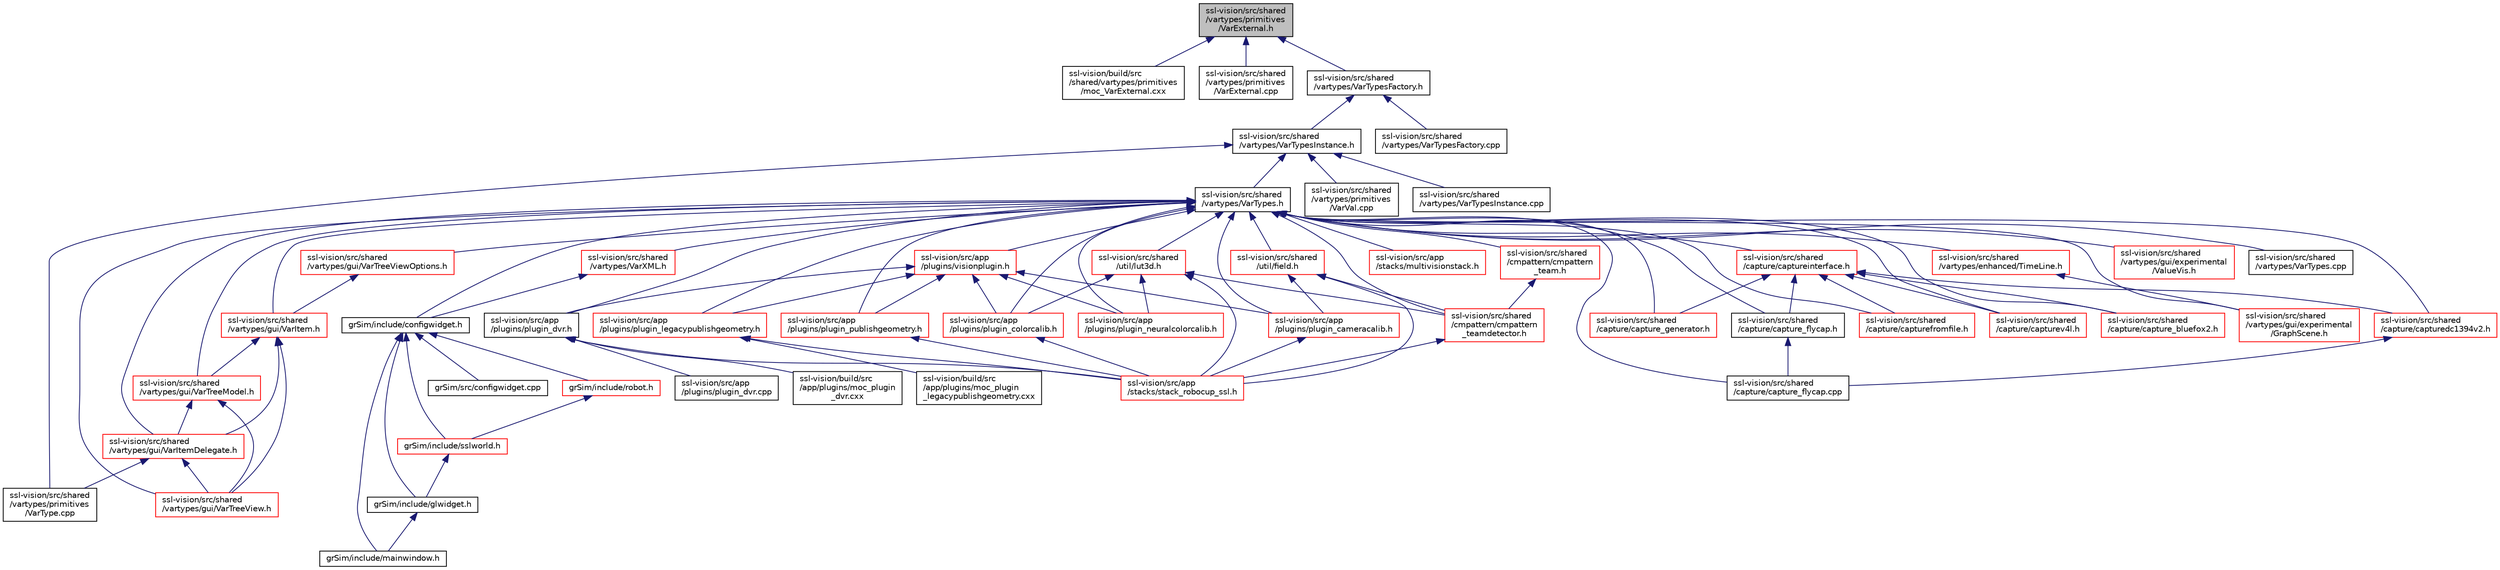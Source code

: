 digraph "ssl-vision/src/shared/vartypes/primitives/VarExternal.h"
{
 // INTERACTIVE_SVG=YES
  edge [fontname="Helvetica",fontsize="10",labelfontname="Helvetica",labelfontsize="10"];
  node [fontname="Helvetica",fontsize="10",shape=record];
  Node1 [label="ssl-vision/src/shared\l/vartypes/primitives\l/VarExternal.h",height=0.2,width=0.4,color="black", fillcolor="grey75", style="filled", fontcolor="black"];
  Node1 -> Node2 [dir="back",color="midnightblue",fontsize="10",style="solid",fontname="Helvetica"];
  Node2 [label="ssl-vision/build/src\l/shared/vartypes/primitives\l/moc_VarExternal.cxx",height=0.2,width=0.4,color="black", fillcolor="white", style="filled",URL="$dd/dd5/moc___var_external_8cxx.html"];
  Node1 -> Node3 [dir="back",color="midnightblue",fontsize="10",style="solid",fontname="Helvetica"];
  Node3 [label="ssl-vision/src/shared\l/vartypes/primitives\l/VarExternal.cpp",height=0.2,width=0.4,color="black", fillcolor="white", style="filled",URL="$df/de2/_var_external_8cpp.html",tooltip="C++ Implementation: VarExternal. "];
  Node1 -> Node4 [dir="back",color="midnightblue",fontsize="10",style="solid",fontname="Helvetica"];
  Node4 [label="ssl-vision/src/shared\l/vartypes/VarTypesFactory.h",height=0.2,width=0.4,color="black", fillcolor="white", style="filled",URL="$d2/d10/_var_types_factory_8h.html"];
  Node4 -> Node5 [dir="back",color="midnightblue",fontsize="10",style="solid",fontname="Helvetica"];
  Node5 [label="ssl-vision/src/shared\l/vartypes/VarTypesInstance.h",height=0.2,width=0.4,color="black", fillcolor="white", style="filled",URL="$df/de3/_var_types_instance_8h.html"];
  Node5 -> Node6 [dir="back",color="midnightblue",fontsize="10",style="solid",fontname="Helvetica"];
  Node6 [label="ssl-vision/src/shared\l/vartypes/primitives\l/VarType.cpp",height=0.2,width=0.4,color="black", fillcolor="white", style="filled",URL="$dc/d36/_var_type_8cpp.html",tooltip="C++ Implementation: VarType. "];
  Node5 -> Node7 [dir="back",color="midnightblue",fontsize="10",style="solid",fontname="Helvetica"];
  Node7 [label="ssl-vision/src/shared\l/vartypes/primitives\l/VarVal.cpp",height=0.2,width=0.4,color="black", fillcolor="white", style="filled",URL="$d7/d8b/_var_val_8cpp.html"];
  Node5 -> Node8 [dir="back",color="midnightblue",fontsize="10",style="solid",fontname="Helvetica"];
  Node8 [label="ssl-vision/src/shared\l/vartypes/VarTypes.h",height=0.2,width=0.4,color="black", fillcolor="white", style="filled",URL="$d1/d9a/_var_types_8h.html",tooltip="The main header for the VarTypes system. "];
  Node8 -> Node9 [dir="back",color="midnightblue",fontsize="10",style="solid",fontname="Helvetica"];
  Node9 [label="grSim/include/configwidget.h",height=0.2,width=0.4,color="black", fillcolor="white", style="filled",URL="$d6/de5/configwidget_8h.html"];
  Node9 -> Node10 [dir="back",color="midnightblue",fontsize="10",style="solid",fontname="Helvetica"];
  Node10 [label="grSim/include/robot.h",height=0.2,width=0.4,color="red", fillcolor="white", style="filled",URL="$d1/d9c/robot_8h.html"];
  Node10 -> Node11 [dir="back",color="midnightblue",fontsize="10",style="solid",fontname="Helvetica"];
  Node11 [label="grSim/include/sslworld.h",height=0.2,width=0.4,color="red", fillcolor="white", style="filled",URL="$d4/d4c/sslworld_8h.html"];
  Node11 -> Node12 [dir="back",color="midnightblue",fontsize="10",style="solid",fontname="Helvetica"];
  Node12 [label="grSim/include/glwidget.h",height=0.2,width=0.4,color="black", fillcolor="white", style="filled",URL="$d6/d70/gr_sim_2include_2glwidget_8h.html"];
  Node12 -> Node13 [dir="back",color="midnightblue",fontsize="10",style="solid",fontname="Helvetica"];
  Node13 [label="grSim/include/mainwindow.h",height=0.2,width=0.4,color="black", fillcolor="white", style="filled",URL="$de/d37/gr_sim_2include_2mainwindow_8h.html"];
  Node9 -> Node11 [dir="back",color="midnightblue",fontsize="10",style="solid",fontname="Helvetica"];
  Node9 -> Node12 [dir="back",color="midnightblue",fontsize="10",style="solid",fontname="Helvetica"];
  Node9 -> Node13 [dir="back",color="midnightblue",fontsize="10",style="solid",fontname="Helvetica"];
  Node9 -> Node14 [dir="back",color="midnightblue",fontsize="10",style="solid",fontname="Helvetica"];
  Node14 [label="grSim/src/configwidget.cpp",height=0.2,width=0.4,color="black", fillcolor="white", style="filled",URL="$da/da5/configwidget_8cpp.html"];
  Node8 -> Node15 [dir="back",color="midnightblue",fontsize="10",style="solid",fontname="Helvetica"];
  Node15 [label="ssl-vision/src/app\l/plugins/plugin_dvr.h",height=0.2,width=0.4,color="black", fillcolor="white", style="filled",URL="$d1/df0/plugin__dvr_8h.html",tooltip="C++ Interface: plugin_dvr. "];
  Node15 -> Node16 [dir="back",color="midnightblue",fontsize="10",style="solid",fontname="Helvetica"];
  Node16 [label="ssl-vision/build/src\l/app/plugins/moc_plugin\l_dvr.cxx",height=0.2,width=0.4,color="black", fillcolor="white", style="filled",URL="$d3/dfa/moc__plugin__dvr_8cxx.html"];
  Node15 -> Node17 [dir="back",color="midnightblue",fontsize="10",style="solid",fontname="Helvetica"];
  Node17 [label="ssl-vision/src/app\l/stacks/stack_robocup_ssl.h",height=0.2,width=0.4,color="red", fillcolor="white", style="filled",URL="$d1/d92/stack__robocup__ssl_8h.html",tooltip="C++ Interface: stack_robocup_ssl. "];
  Node15 -> Node18 [dir="back",color="midnightblue",fontsize="10",style="solid",fontname="Helvetica"];
  Node18 [label="ssl-vision/src/app\l/plugins/plugin_dvr.cpp",height=0.2,width=0.4,color="black", fillcolor="white", style="filled",URL="$d5/d9e/plugin__dvr_8cpp.html",tooltip="C++ Implementation: plugin_dvr. "];
  Node8 -> Node19 [dir="back",color="midnightblue",fontsize="10",style="solid",fontname="Helvetica"];
  Node19 [label="ssl-vision/src/app\l/plugins/plugin_legacypublishgeometry.h",height=0.2,width=0.4,color="red", fillcolor="white", style="filled",URL="$d7/db2/plugin__legacypublishgeometry_8h.html",tooltip="C++ Interface: plugin_legacypublishgeometry. "];
  Node19 -> Node20 [dir="back",color="midnightblue",fontsize="10",style="solid",fontname="Helvetica"];
  Node20 [label="ssl-vision/build/src\l/app/plugins/moc_plugin\l_legacypublishgeometry.cxx",height=0.2,width=0.4,color="black", fillcolor="white", style="filled",URL="$d1/de1/moc__plugin__legacypublishgeometry_8cxx.html"];
  Node19 -> Node17 [dir="back",color="midnightblue",fontsize="10",style="solid",fontname="Helvetica"];
  Node8 -> Node21 [dir="back",color="midnightblue",fontsize="10",style="solid",fontname="Helvetica"];
  Node21 [label="ssl-vision/src/app\l/plugins/plugin_publishgeometry.h",height=0.2,width=0.4,color="red", fillcolor="white", style="filled",URL="$d8/d45/plugin__publishgeometry_8h.html",tooltip="C++ Interface: plugin_publishgeometry. "];
  Node21 -> Node17 [dir="back",color="midnightblue",fontsize="10",style="solid",fontname="Helvetica"];
  Node8 -> Node22 [dir="back",color="midnightblue",fontsize="10",style="solid",fontname="Helvetica"];
  Node22 [label="ssl-vision/src/app\l/plugins/visionplugin.h",height=0.2,width=0.4,color="red", fillcolor="white", style="filled",URL="$d8/de0/visionplugin_8h.html",tooltip="C++ Interface: VisionPlugin. "];
  Node22 -> Node15 [dir="back",color="midnightblue",fontsize="10",style="solid",fontname="Helvetica"];
  Node22 -> Node19 [dir="back",color="midnightblue",fontsize="10",style="solid",fontname="Helvetica"];
  Node22 -> Node21 [dir="back",color="midnightblue",fontsize="10",style="solid",fontname="Helvetica"];
  Node22 -> Node23 [dir="back",color="midnightblue",fontsize="10",style="solid",fontname="Helvetica"];
  Node23 [label="ssl-vision/src/app\l/plugins/plugin_cameracalib.h",height=0.2,width=0.4,color="red", fillcolor="white", style="filled",URL="$da/d18/plugin__cameracalib_8h.html",tooltip="C++ Interface: plugin_cameracalib. "];
  Node23 -> Node17 [dir="back",color="midnightblue",fontsize="10",style="solid",fontname="Helvetica"];
  Node22 -> Node24 [dir="back",color="midnightblue",fontsize="10",style="solid",fontname="Helvetica"];
  Node24 [label="ssl-vision/src/app\l/plugins/plugin_colorcalib.h",height=0.2,width=0.4,color="red", fillcolor="white", style="filled",URL="$da/df9/plugin__colorcalib_8h.html",tooltip="C++ Interface: plugin_colorcalib. "];
  Node24 -> Node17 [dir="back",color="midnightblue",fontsize="10",style="solid",fontname="Helvetica"];
  Node22 -> Node25 [dir="back",color="midnightblue",fontsize="10",style="solid",fontname="Helvetica"];
  Node25 [label="ssl-vision/src/app\l/plugins/plugin_neuralcolorcalib.h",height=0.2,width=0.4,color="red", fillcolor="white", style="filled",URL="$d4/d83/plugin__neuralcolorcalib_8h.html",tooltip="C++ Interface: plugin_neuralcolorcalib. "];
  Node8 -> Node26 [dir="back",color="midnightblue",fontsize="10",style="solid",fontname="Helvetica"];
  Node26 [label="ssl-vision/src/app\l/stacks/multivisionstack.h",height=0.2,width=0.4,color="red", fillcolor="white", style="filled",URL="$d4/de9/multivisionstack_8h.html",tooltip="C++ Interface: MultiVisionStack. "];
  Node8 -> Node27 [dir="back",color="midnightblue",fontsize="10",style="solid",fontname="Helvetica"];
  Node27 [label="ssl-vision/src/shared\l/capture/captureinterface.h",height=0.2,width=0.4,color="red", fillcolor="white", style="filled",URL="$d4/d08/captureinterface_8h.html",tooltip="C++ Implementation: CaptureInterface. "];
  Node27 -> Node28 [dir="back",color="midnightblue",fontsize="10",style="solid",fontname="Helvetica"];
  Node28 [label="ssl-vision/src/shared\l/capture/capture_generator.h",height=0.2,width=0.4,color="red", fillcolor="white", style="filled",URL="$d1/d71/capture__generator_8h.html",tooltip="C++ Interface: CaptureGenerator. "];
  Node27 -> Node29 [dir="back",color="midnightblue",fontsize="10",style="solid",fontname="Helvetica"];
  Node29 [label="ssl-vision/src/shared\l/capture/capturedc1394v2.h",height=0.2,width=0.4,color="red", fillcolor="white", style="filled",URL="$df/dc3/capturedc1394v2_8h.html",tooltip="C++ Interface: CaptureDC1394v2. "];
  Node29 -> Node30 [dir="back",color="midnightblue",fontsize="10",style="solid",fontname="Helvetica"];
  Node30 [label="ssl-vision/src/shared\l/capture/capture_flycap.cpp",height=0.2,width=0.4,color="black", fillcolor="white", style="filled",URL="$d3/d54/capture__flycap_8cpp.html",tooltip="C++ Interface: CaptureGigE. "];
  Node27 -> Node31 [dir="back",color="midnightblue",fontsize="10",style="solid",fontname="Helvetica"];
  Node31 [label="ssl-vision/src/shared\l/capture/capturefromfile.h",height=0.2,width=0.4,color="red", fillcolor="white", style="filled",URL="$dc/d8d/capturefromfile_8h.html",tooltip="C++ Interface: CaptureFromFile. "];
  Node27 -> Node32 [dir="back",color="midnightblue",fontsize="10",style="solid",fontname="Helvetica"];
  Node32 [label="ssl-vision/src/shared\l/capture/capturev4l.h",height=0.2,width=0.4,color="red", fillcolor="white", style="filled",URL="$d9/df3/capturev4l_8h.html",tooltip="C++ Interface: CaptureV4L. "];
  Node27 -> Node33 [dir="back",color="midnightblue",fontsize="10",style="solid",fontname="Helvetica"];
  Node33 [label="ssl-vision/src/shared\l/capture/capture_bluefox2.h",height=0.2,width=0.4,color="red", fillcolor="white", style="filled",URL="$dd/d5d/capture__bluefox2_8h.html",tooltip="C++ Interface: CaptureBlueFox2. "];
  Node27 -> Node34 [dir="back",color="midnightblue",fontsize="10",style="solid",fontname="Helvetica"];
  Node34 [label="ssl-vision/src/shared\l/capture/capture_flycap.h",height=0.2,width=0.4,color="black", fillcolor="white", style="filled",URL="$d5/d92/capture__flycap_8h.html",tooltip="C++ Interface: CaptureFlycap. "];
  Node34 -> Node30 [dir="back",color="midnightblue",fontsize="10",style="solid",fontname="Helvetica"];
  Node8 -> Node28 [dir="back",color="midnightblue",fontsize="10",style="solid",fontname="Helvetica"];
  Node8 -> Node29 [dir="back",color="midnightblue",fontsize="10",style="solid",fontname="Helvetica"];
  Node8 -> Node31 [dir="back",color="midnightblue",fontsize="10",style="solid",fontname="Helvetica"];
  Node8 -> Node32 [dir="back",color="midnightblue",fontsize="10",style="solid",fontname="Helvetica"];
  Node8 -> Node35 [dir="back",color="midnightblue",fontsize="10",style="solid",fontname="Helvetica"];
  Node35 [label="ssl-vision/src/shared\l/cmpattern/cmpattern\l_team.h",height=0.2,width=0.4,color="red", fillcolor="white", style="filled",URL="$de/d0b/cmpattern__team_8h.html",tooltip="C++ Interface: team. "];
  Node35 -> Node36 [dir="back",color="midnightblue",fontsize="10",style="solid",fontname="Helvetica"];
  Node36 [label="ssl-vision/src/shared\l/cmpattern/cmpattern\l_teamdetector.h",height=0.2,width=0.4,color="red", fillcolor="white", style="filled",URL="$dc/d90/cmpattern__teamdetector_8h.html",tooltip="C++ Interface: teamdetector. "];
  Node36 -> Node17 [dir="back",color="midnightblue",fontsize="10",style="solid",fontname="Helvetica"];
  Node8 -> Node36 [dir="back",color="midnightblue",fontsize="10",style="solid",fontname="Helvetica"];
  Node8 -> Node37 [dir="back",color="midnightblue",fontsize="10",style="solid",fontname="Helvetica"];
  Node37 [label="ssl-vision/src/shared\l/util/field.h",height=0.2,width=0.4,color="red", fillcolor="white", style="filled",URL="$d5/d5a/field_8h.html",tooltip="Definition of field dimensions. "];
  Node37 -> Node17 [dir="back",color="midnightblue",fontsize="10",style="solid",fontname="Helvetica"];
  Node37 -> Node36 [dir="back",color="midnightblue",fontsize="10",style="solid",fontname="Helvetica"];
  Node37 -> Node23 [dir="back",color="midnightblue",fontsize="10",style="solid",fontname="Helvetica"];
  Node8 -> Node38 [dir="back",color="midnightblue",fontsize="10",style="solid",fontname="Helvetica"];
  Node38 [label="ssl-vision/src/shared\l/util/lut3d.h",height=0.2,width=0.4,color="red", fillcolor="white", style="filled",URL="$d4/d82/lut3d_8h.html",tooltip="C++ Interface: LUT3D. "];
  Node38 -> Node17 [dir="back",color="midnightblue",fontsize="10",style="solid",fontname="Helvetica"];
  Node38 -> Node36 [dir="back",color="midnightblue",fontsize="10",style="solid",fontname="Helvetica"];
  Node38 -> Node24 [dir="back",color="midnightblue",fontsize="10",style="solid",fontname="Helvetica"];
  Node38 -> Node25 [dir="back",color="midnightblue",fontsize="10",style="solid",fontname="Helvetica"];
  Node8 -> Node39 [dir="back",color="midnightblue",fontsize="10",style="solid",fontname="Helvetica"];
  Node39 [label="ssl-vision/src/shared\l/vartypes/gui/VarItem.h",height=0.2,width=0.4,color="red", fillcolor="white", style="filled",URL="$d8/d85/_var_item_8h.html",tooltip="C++ Interface: VarItem. "];
  Node39 -> Node40 [dir="back",color="midnightblue",fontsize="10",style="solid",fontname="Helvetica"];
  Node40 [label="ssl-vision/src/shared\l/vartypes/gui/VarItemDelegate.h",height=0.2,width=0.4,color="red", fillcolor="white", style="filled",URL="$d8/d1a/_var_item_delegate_8h.html",tooltip="C++ Interface: VarItemDelegate. "];
  Node40 -> Node41 [dir="back",color="midnightblue",fontsize="10",style="solid",fontname="Helvetica"];
  Node41 [label="ssl-vision/src/shared\l/vartypes/gui/VarTreeView.h",height=0.2,width=0.4,color="red", fillcolor="white", style="filled",URL="$da/d9c/_var_tree_view_8h.html",tooltip="C++ Interface: VarTreeView. "];
  Node40 -> Node6 [dir="back",color="midnightblue",fontsize="10",style="solid",fontname="Helvetica"];
  Node39 -> Node42 [dir="back",color="midnightblue",fontsize="10",style="solid",fontname="Helvetica"];
  Node42 [label="ssl-vision/src/shared\l/vartypes/gui/VarTreeModel.h",height=0.2,width=0.4,color="red", fillcolor="white", style="filled",URL="$db/d97/_var_tree_model_8h.html",tooltip="C++ Implementation: VarTreeModel. "];
  Node42 -> Node40 [dir="back",color="midnightblue",fontsize="10",style="solid",fontname="Helvetica"];
  Node42 -> Node41 [dir="back",color="midnightblue",fontsize="10",style="solid",fontname="Helvetica"];
  Node39 -> Node41 [dir="back",color="midnightblue",fontsize="10",style="solid",fontname="Helvetica"];
  Node8 -> Node43 [dir="back",color="midnightblue",fontsize="10",style="solid",fontname="Helvetica"];
  Node43 [label="ssl-vision/src/shared\l/vartypes/gui/VarTreeViewOptions.h",height=0.2,width=0.4,color="red", fillcolor="white", style="filled",URL="$d8/dd2/_var_tree_view_options_8h.html",tooltip="C++ Interface: VarTreeViewOptions. "];
  Node43 -> Node39 [dir="back",color="midnightblue",fontsize="10",style="solid",fontname="Helvetica"];
  Node8 -> Node40 [dir="back",color="midnightblue",fontsize="10",style="solid",fontname="Helvetica"];
  Node8 -> Node42 [dir="back",color="midnightblue",fontsize="10",style="solid",fontname="Helvetica"];
  Node8 -> Node41 [dir="back",color="midnightblue",fontsize="10",style="solid",fontname="Helvetica"];
  Node8 -> Node23 [dir="back",color="midnightblue",fontsize="10",style="solid",fontname="Helvetica"];
  Node8 -> Node24 [dir="back",color="midnightblue",fontsize="10",style="solid",fontname="Helvetica"];
  Node8 -> Node25 [dir="back",color="midnightblue",fontsize="10",style="solid",fontname="Helvetica"];
  Node8 -> Node33 [dir="back",color="midnightblue",fontsize="10",style="solid",fontname="Helvetica"];
  Node8 -> Node34 [dir="back",color="midnightblue",fontsize="10",style="solid",fontname="Helvetica"];
  Node8 -> Node30 [dir="back",color="midnightblue",fontsize="10",style="solid",fontname="Helvetica"];
  Node8 -> Node44 [dir="back",color="midnightblue",fontsize="10",style="solid",fontname="Helvetica"];
  Node44 [label="ssl-vision/src/shared\l/vartypes/enhanced/TimeLine.h",height=0.2,width=0.4,color="red", fillcolor="white", style="filled",URL="$d0/d45/_time_line_8h.html",tooltip="C++ Interface: TimeLine. "];
  Node44 -> Node45 [dir="back",color="midnightblue",fontsize="10",style="solid",fontname="Helvetica"];
  Node45 [label="ssl-vision/src/shared\l/vartypes/gui/experimental\l/GraphScene.h",height=0.2,width=0.4,color="red", fillcolor="white", style="filled",URL="$da/d24/_graph_scene_8h.html",tooltip="C++ Interface: GraphScene. "];
  Node8 -> Node45 [dir="back",color="midnightblue",fontsize="10",style="solid",fontname="Helvetica"];
  Node8 -> Node46 [dir="back",color="midnightblue",fontsize="10",style="solid",fontname="Helvetica"];
  Node46 [label="ssl-vision/src/shared\l/vartypes/gui/experimental\l/ValueVis.h",height=0.2,width=0.4,color="red", fillcolor="white", style="filled",URL="$d3/d76/_value_vis_8h.html",tooltip="C++ Interface: ValueVis. "];
  Node8 -> Node47 [dir="back",color="midnightblue",fontsize="10",style="solid",fontname="Helvetica"];
  Node47 [label="ssl-vision/src/shared\l/vartypes/VarTypes.cpp",height=0.2,width=0.4,color="black", fillcolor="white", style="filled",URL="$d6/d98/_var_types_8cpp.html",tooltip="Static constructor of the VarTypes system. "];
  Node8 -> Node48 [dir="back",color="midnightblue",fontsize="10",style="solid",fontname="Helvetica"];
  Node48 [label="ssl-vision/src/shared\l/vartypes/VarXML.h",height=0.2,width=0.4,color="red", fillcolor="white", style="filled",URL="$d3/db1/_var_x_m_l_8h.html",tooltip="C++ Interface: VarXML. "];
  Node48 -> Node9 [dir="back",color="midnightblue",fontsize="10",style="solid",fontname="Helvetica"];
  Node5 -> Node49 [dir="back",color="midnightblue",fontsize="10",style="solid",fontname="Helvetica"];
  Node49 [label="ssl-vision/src/shared\l/vartypes/VarTypesInstance.cpp",height=0.2,width=0.4,color="black", fillcolor="white", style="filled",URL="$df/dc2/_var_types_instance_8cpp.html"];
  Node4 -> Node50 [dir="back",color="midnightblue",fontsize="10",style="solid",fontname="Helvetica"];
  Node50 [label="ssl-vision/src/shared\l/vartypes/VarTypesFactory.cpp",height=0.2,width=0.4,color="black", fillcolor="white", style="filled",URL="$d9/d13/_var_types_factory_8cpp.html"];
}
